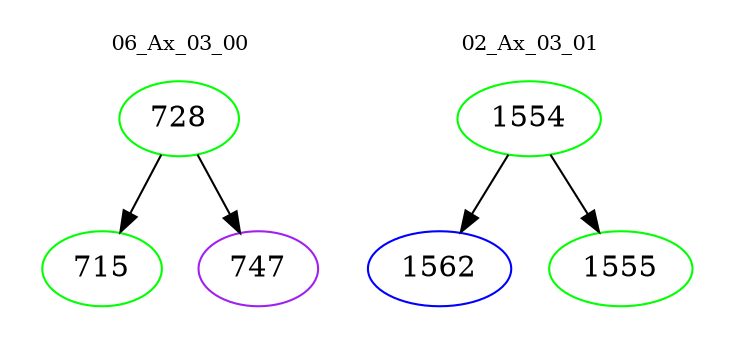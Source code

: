 digraph{
subgraph cluster_0 {
color = white
label = "06_Ax_03_00";
fontsize=10;
T0_728 [label="728", color="green"]
T0_728 -> T0_715 [color="black"]
T0_715 [label="715", color="green"]
T0_728 -> T0_747 [color="black"]
T0_747 [label="747", color="purple"]
}
subgraph cluster_1 {
color = white
label = "02_Ax_03_01";
fontsize=10;
T1_1554 [label="1554", color="green"]
T1_1554 -> T1_1562 [color="black"]
T1_1562 [label="1562", color="blue"]
T1_1554 -> T1_1555 [color="black"]
T1_1555 [label="1555", color="green"]
}
}
